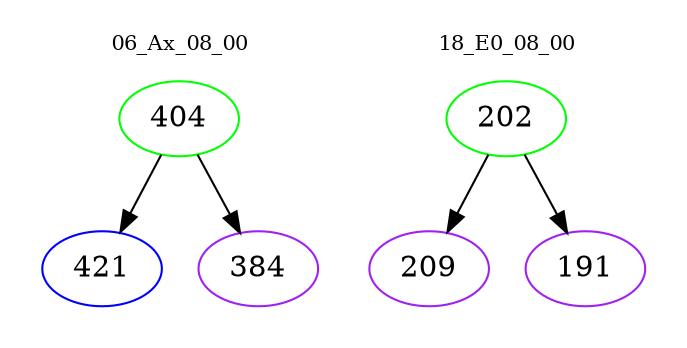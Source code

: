 digraph{
subgraph cluster_0 {
color = white
label = "06_Ax_08_00";
fontsize=10;
T0_404 [label="404", color="green"]
T0_404 -> T0_421 [color="black"]
T0_421 [label="421", color="blue"]
T0_404 -> T0_384 [color="black"]
T0_384 [label="384", color="purple"]
}
subgraph cluster_1 {
color = white
label = "18_E0_08_00";
fontsize=10;
T1_202 [label="202", color="green"]
T1_202 -> T1_209 [color="black"]
T1_209 [label="209", color="purple"]
T1_202 -> T1_191 [color="black"]
T1_191 [label="191", color="purple"]
}
}
